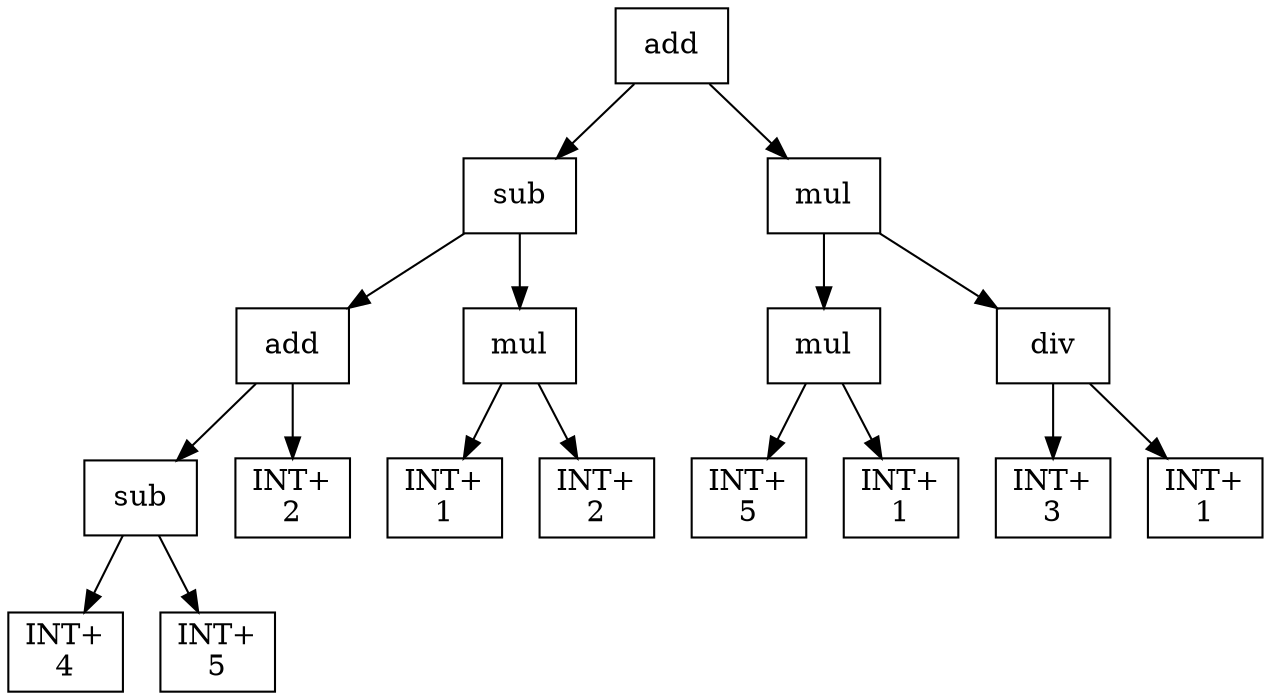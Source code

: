 digraph expr {
  node [shape=box];
  n1 [label="add"];
  n2 [label="sub"];
  n3 [label="add"];
  n4 [label="sub"];
  n5 [label="INT+\n4"];
  n6 [label="INT+\n5"];
  n4 -> n5;
  n4 -> n6;
  n7 [label="INT+\n2"];
  n3 -> n4;
  n3 -> n7;
  n8 [label="mul"];
  n9 [label="INT+\n1"];
  n10 [label="INT+\n2"];
  n8 -> n9;
  n8 -> n10;
  n2 -> n3;
  n2 -> n8;
  n11 [label="mul"];
  n12 [label="mul"];
  n13 [label="INT+\n5"];
  n14 [label="INT+\n1"];
  n12 -> n13;
  n12 -> n14;
  n15 [label="div"];
  n16 [label="INT+\n3"];
  n17 [label="INT+\n1"];
  n15 -> n16;
  n15 -> n17;
  n11 -> n12;
  n11 -> n15;
  n1 -> n2;
  n1 -> n11;
}